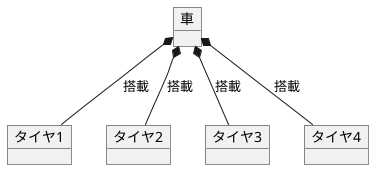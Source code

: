 @startuml  演習3-4_クラス図
object 車 {
}
object タイヤ1 {
}
object タイヤ2 {
}
object タイヤ3 {
}
object タイヤ4 {
}
車  *--  タイヤ1 : 搭載
車  *--  タイヤ2 : 搭載
車  *--  タイヤ3 : 搭載
車  *--  タイヤ4 : 搭載
@enduml
